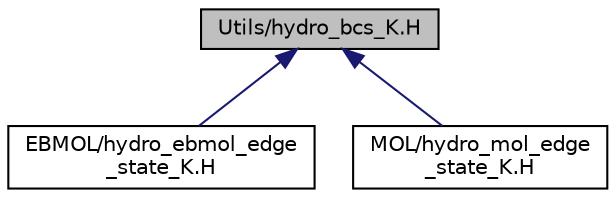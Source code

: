 digraph "Utils/hydro_bcs_K.H"
{
 // LATEX_PDF_SIZE
  edge [fontname="Helvetica",fontsize="10",labelfontname="Helvetica",labelfontsize="10"];
  node [fontname="Helvetica",fontsize="10",shape=record];
  Node1 [label="Utils/hydro_bcs_K.H",height=0.2,width=0.4,color="black", fillcolor="grey75", style="filled", fontcolor="black",tooltip=" "];
  Node1 -> Node2 [dir="back",color="midnightblue",fontsize="10",style="solid",fontname="Helvetica"];
  Node2 [label="EBMOL/hydro_ebmol_edge\l_state_K.H",height=0.2,width=0.4,color="black", fillcolor="white", style="filled",URL="$hydro__ebmol__edge__state__K_8H_source.html",tooltip=" "];
  Node1 -> Node3 [dir="back",color="midnightblue",fontsize="10",style="solid",fontname="Helvetica"];
  Node3 [label="MOL/hydro_mol_edge\l_state_K.H",height=0.2,width=0.4,color="black", fillcolor="white", style="filled",URL="$hydro__mol__edge__state__K_8H_source.html",tooltip=" "];
}

